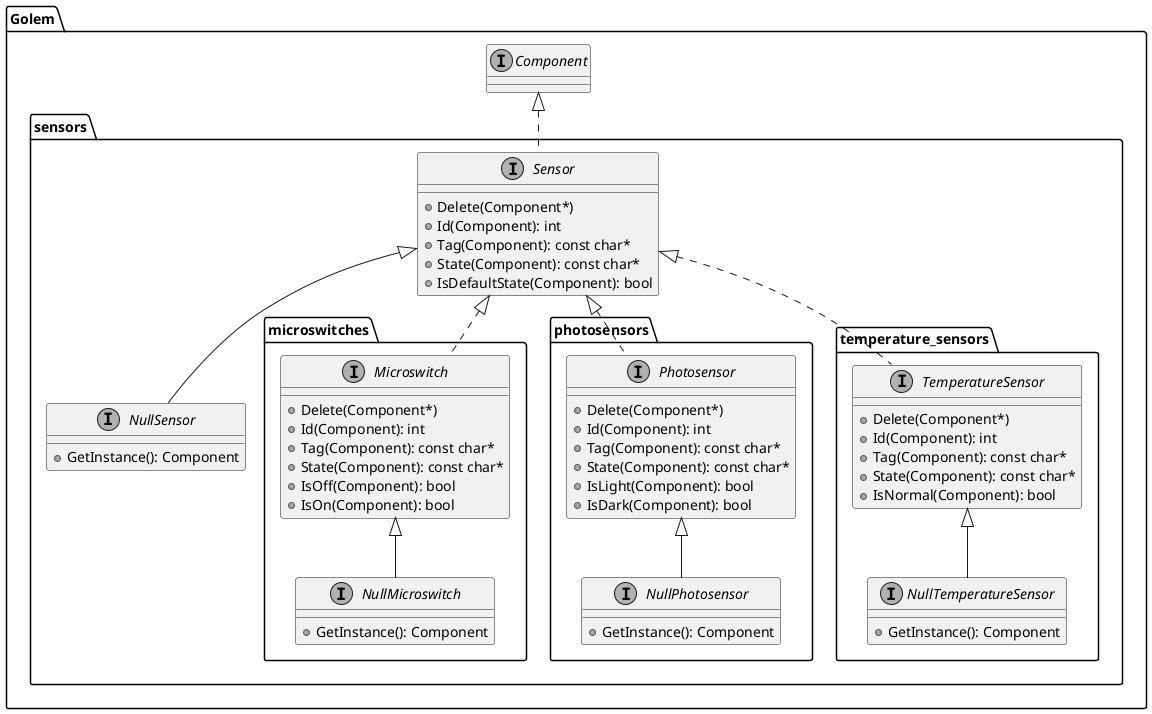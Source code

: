 ﻿@startuml sensor_class_diagram
skinparam {
    defaultFontName Ricty Diminished
    monochrome true
}

package Golem {
    interface Component

    folder sensors {
        interface Sensor {
            + Delete(Component*)
            + Id(Component): int
            + Tag(Component): const char*
            + State(Component): const char*
            + IsDefaultState(Component): bool
        }

        interface NullSensor {
            + GetInstance(): Component
        }

        folder microswitches {
            interface Microswitch {
                + Delete(Component*)
                + Id(Component): int
                + Tag(Component): const char*
                + State(Component): const char*
                + IsOff(Component): bool
                + IsOn(Component): bool
            }

            interface NullMicroswitch {
                + GetInstance(): Component
            }

            Microswitch <|-- NullMicroswitch
        }

        folder photosensors {
            interface Photosensor {
                + Delete(Component*)
                + Id(Component): int
                + Tag(Component): const char*
                + State(Component): const char*
                + IsLight(Component): bool
                + IsDark(Component): bool
            }

            interface NullPhotosensor {
                + GetInstance(): Component
            }

            Photosensor <|-- NullPhotosensor
        }

        folder temperature_sensors {
            interface TemperatureSensor {
                + Delete(Component*)
                + Id(Component): int
                + Tag(Component): const char*
                + State(Component): const char*
                + IsNormal(Component): bool
            }

            interface NullTemperatureSensor {
                + GetInstance(): Component
            }

            TemperatureSensor <|-- NullTemperatureSensor
        }

        Sensor <|-- NullSensor
        Sensor <|.. Microswitch
        Sensor <|.. Photosensor
        Sensor <|.. TemperatureSensor
    }

    Component <|.. Sensor
}
@enduml
